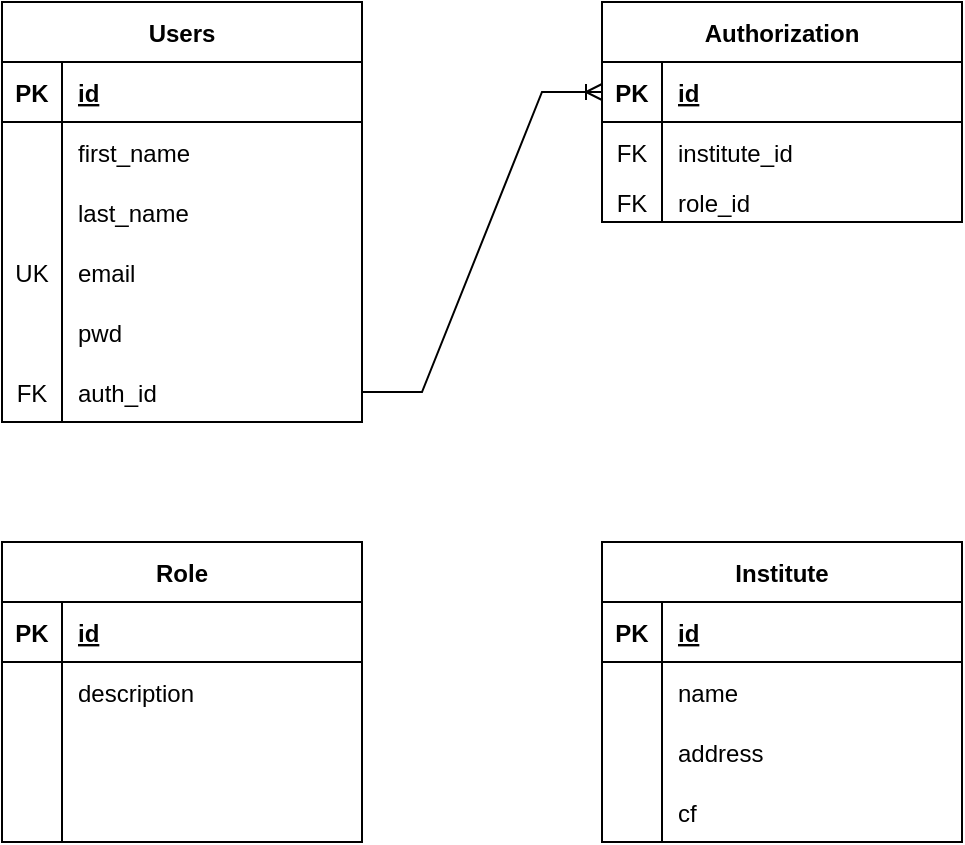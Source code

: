 <mxfile version="20.8.16" type="device"><diagram id="YWNUm8WiPIYt3Z_9OPDl" name="Pagina-1"><mxGraphModel dx="1434" dy="836" grid="1" gridSize="10" guides="1" tooltips="1" connect="1" arrows="1" fold="1" page="1" pageScale="1" pageWidth="827" pageHeight="1169" math="0" shadow="0"><root><mxCell id="0"/><mxCell id="1" parent="0"/><mxCell id="X6LnuKkfzw-Z2ueoj_f3-1" value="Users" style="shape=table;startSize=30;container=1;collapsible=1;childLayout=tableLayout;fixedRows=1;rowLines=0;fontStyle=1;align=center;resizeLast=1;" vertex="1" parent="1"><mxGeometry x="140" y="220" width="180" height="210" as="geometry"/></mxCell><mxCell id="X6LnuKkfzw-Z2ueoj_f3-2" value="" style="shape=tableRow;horizontal=0;startSize=0;swimlaneHead=0;swimlaneBody=0;fillColor=none;collapsible=0;dropTarget=0;points=[[0,0.5],[1,0.5]];portConstraint=eastwest;top=0;left=0;right=0;bottom=1;" vertex="1" parent="X6LnuKkfzw-Z2ueoj_f3-1"><mxGeometry y="30" width="180" height="30" as="geometry"/></mxCell><mxCell id="X6LnuKkfzw-Z2ueoj_f3-3" value="PK" style="shape=partialRectangle;connectable=0;fillColor=none;top=0;left=0;bottom=0;right=0;fontStyle=1;overflow=hidden;" vertex="1" parent="X6LnuKkfzw-Z2ueoj_f3-2"><mxGeometry width="30" height="30" as="geometry"><mxRectangle width="30" height="30" as="alternateBounds"/></mxGeometry></mxCell><mxCell id="X6LnuKkfzw-Z2ueoj_f3-4" value="id" style="shape=partialRectangle;connectable=0;fillColor=none;top=0;left=0;bottom=0;right=0;align=left;spacingLeft=6;fontStyle=5;overflow=hidden;" vertex="1" parent="X6LnuKkfzw-Z2ueoj_f3-2"><mxGeometry x="30" width="150" height="30" as="geometry"><mxRectangle width="150" height="30" as="alternateBounds"/></mxGeometry></mxCell><mxCell id="X6LnuKkfzw-Z2ueoj_f3-5" value="" style="shape=tableRow;horizontal=0;startSize=0;swimlaneHead=0;swimlaneBody=0;fillColor=none;collapsible=0;dropTarget=0;points=[[0,0.5],[1,0.5]];portConstraint=eastwest;top=0;left=0;right=0;bottom=0;" vertex="1" parent="X6LnuKkfzw-Z2ueoj_f3-1"><mxGeometry y="60" width="180" height="30" as="geometry"/></mxCell><mxCell id="X6LnuKkfzw-Z2ueoj_f3-6" value="" style="shape=partialRectangle;connectable=0;fillColor=none;top=0;left=0;bottom=0;right=0;editable=1;overflow=hidden;" vertex="1" parent="X6LnuKkfzw-Z2ueoj_f3-5"><mxGeometry width="30" height="30" as="geometry"><mxRectangle width="30" height="30" as="alternateBounds"/></mxGeometry></mxCell><mxCell id="X6LnuKkfzw-Z2ueoj_f3-7" value="first_name" style="shape=partialRectangle;connectable=0;fillColor=none;top=0;left=0;bottom=0;right=0;align=left;spacingLeft=6;overflow=hidden;" vertex="1" parent="X6LnuKkfzw-Z2ueoj_f3-5"><mxGeometry x="30" width="150" height="30" as="geometry"><mxRectangle width="150" height="30" as="alternateBounds"/></mxGeometry></mxCell><mxCell id="X6LnuKkfzw-Z2ueoj_f3-8" value="" style="shape=tableRow;horizontal=0;startSize=0;swimlaneHead=0;swimlaneBody=0;fillColor=none;collapsible=0;dropTarget=0;points=[[0,0.5],[1,0.5]];portConstraint=eastwest;top=0;left=0;right=0;bottom=0;" vertex="1" parent="X6LnuKkfzw-Z2ueoj_f3-1"><mxGeometry y="90" width="180" height="30" as="geometry"/></mxCell><mxCell id="X6LnuKkfzw-Z2ueoj_f3-9" value="" style="shape=partialRectangle;connectable=0;fillColor=none;top=0;left=0;bottom=0;right=0;editable=1;overflow=hidden;" vertex="1" parent="X6LnuKkfzw-Z2ueoj_f3-8"><mxGeometry width="30" height="30" as="geometry"><mxRectangle width="30" height="30" as="alternateBounds"/></mxGeometry></mxCell><mxCell id="X6LnuKkfzw-Z2ueoj_f3-10" value="last_name" style="shape=partialRectangle;connectable=0;fillColor=none;top=0;left=0;bottom=0;right=0;align=left;spacingLeft=6;overflow=hidden;" vertex="1" parent="X6LnuKkfzw-Z2ueoj_f3-8"><mxGeometry x="30" width="150" height="30" as="geometry"><mxRectangle width="150" height="30" as="alternateBounds"/></mxGeometry></mxCell><mxCell id="X6LnuKkfzw-Z2ueoj_f3-23" value="" style="shape=tableRow;horizontal=0;startSize=0;swimlaneHead=0;swimlaneBody=0;fillColor=none;collapsible=0;dropTarget=0;points=[[0,0.5],[1,0.5]];portConstraint=eastwest;top=0;left=0;right=0;bottom=0;" vertex="1" parent="X6LnuKkfzw-Z2ueoj_f3-1"><mxGeometry y="120" width="180" height="30" as="geometry"/></mxCell><mxCell id="X6LnuKkfzw-Z2ueoj_f3-24" value="UK" style="shape=partialRectangle;connectable=0;fillColor=none;top=0;left=0;bottom=0;right=0;editable=1;overflow=hidden;" vertex="1" parent="X6LnuKkfzw-Z2ueoj_f3-23"><mxGeometry width="30" height="30" as="geometry"><mxRectangle width="30" height="30" as="alternateBounds"/></mxGeometry></mxCell><mxCell id="X6LnuKkfzw-Z2ueoj_f3-25" value="email" style="shape=partialRectangle;connectable=0;fillColor=none;top=0;left=0;bottom=0;right=0;align=left;spacingLeft=6;overflow=hidden;" vertex="1" parent="X6LnuKkfzw-Z2ueoj_f3-23"><mxGeometry x="30" width="150" height="30" as="geometry"><mxRectangle width="150" height="30" as="alternateBounds"/></mxGeometry></mxCell><mxCell id="X6LnuKkfzw-Z2ueoj_f3-26" value="" style="shape=tableRow;horizontal=0;startSize=0;swimlaneHead=0;swimlaneBody=0;fillColor=none;collapsible=0;dropTarget=0;points=[[0,0.5],[1,0.5]];portConstraint=eastwest;top=0;left=0;right=0;bottom=0;" vertex="1" parent="X6LnuKkfzw-Z2ueoj_f3-1"><mxGeometry y="150" width="180" height="30" as="geometry"/></mxCell><mxCell id="X6LnuKkfzw-Z2ueoj_f3-27" value="" style="shape=partialRectangle;connectable=0;fillColor=none;top=0;left=0;bottom=0;right=0;editable=1;overflow=hidden;" vertex="1" parent="X6LnuKkfzw-Z2ueoj_f3-26"><mxGeometry width="30" height="30" as="geometry"><mxRectangle width="30" height="30" as="alternateBounds"/></mxGeometry></mxCell><mxCell id="X6LnuKkfzw-Z2ueoj_f3-28" value="pwd" style="shape=partialRectangle;connectable=0;fillColor=none;top=0;left=0;bottom=0;right=0;align=left;spacingLeft=6;overflow=hidden;" vertex="1" parent="X6LnuKkfzw-Z2ueoj_f3-26"><mxGeometry x="30" width="150" height="30" as="geometry"><mxRectangle width="150" height="30" as="alternateBounds"/></mxGeometry></mxCell><mxCell id="X6LnuKkfzw-Z2ueoj_f3-11" value="" style="shape=tableRow;horizontal=0;startSize=0;swimlaneHead=0;swimlaneBody=0;fillColor=none;collapsible=0;dropTarget=0;points=[[0,0.5],[1,0.5]];portConstraint=eastwest;top=0;left=0;right=0;bottom=0;" vertex="1" parent="X6LnuKkfzw-Z2ueoj_f3-1"><mxGeometry y="180" width="180" height="30" as="geometry"/></mxCell><mxCell id="X6LnuKkfzw-Z2ueoj_f3-12" value="FK" style="shape=partialRectangle;connectable=0;fillColor=none;top=0;left=0;bottom=0;right=0;editable=1;overflow=hidden;" vertex="1" parent="X6LnuKkfzw-Z2ueoj_f3-11"><mxGeometry width="30" height="30" as="geometry"><mxRectangle width="30" height="30" as="alternateBounds"/></mxGeometry></mxCell><mxCell id="X6LnuKkfzw-Z2ueoj_f3-13" value="auth_id" style="shape=partialRectangle;connectable=0;fillColor=none;top=0;left=0;bottom=0;right=0;align=left;spacingLeft=6;overflow=hidden;" vertex="1" parent="X6LnuKkfzw-Z2ueoj_f3-11"><mxGeometry x="30" width="150" height="30" as="geometry"><mxRectangle width="150" height="30" as="alternateBounds"/></mxGeometry></mxCell><mxCell id="X6LnuKkfzw-Z2ueoj_f3-46" value="Authorization" style="shape=table;startSize=30;container=1;collapsible=1;childLayout=tableLayout;fixedRows=1;rowLines=0;fontStyle=1;align=center;resizeLast=1;" vertex="1" parent="1"><mxGeometry x="440" y="220" width="180" height="110" as="geometry"/></mxCell><mxCell id="X6LnuKkfzw-Z2ueoj_f3-47" value="" style="shape=tableRow;horizontal=0;startSize=0;swimlaneHead=0;swimlaneBody=0;fillColor=none;collapsible=0;dropTarget=0;points=[[0,0.5],[1,0.5]];portConstraint=eastwest;top=0;left=0;right=0;bottom=1;" vertex="1" parent="X6LnuKkfzw-Z2ueoj_f3-46"><mxGeometry y="30" width="180" height="30" as="geometry"/></mxCell><mxCell id="X6LnuKkfzw-Z2ueoj_f3-48" value="PK" style="shape=partialRectangle;connectable=0;fillColor=none;top=0;left=0;bottom=0;right=0;fontStyle=1;overflow=hidden;" vertex="1" parent="X6LnuKkfzw-Z2ueoj_f3-47"><mxGeometry width="30" height="30" as="geometry"><mxRectangle width="30" height="30" as="alternateBounds"/></mxGeometry></mxCell><mxCell id="X6LnuKkfzw-Z2ueoj_f3-49" value="id" style="shape=partialRectangle;connectable=0;fillColor=none;top=0;left=0;bottom=0;right=0;align=left;spacingLeft=6;fontStyle=5;overflow=hidden;" vertex="1" parent="X6LnuKkfzw-Z2ueoj_f3-47"><mxGeometry x="30" width="150" height="30" as="geometry"><mxRectangle width="150" height="30" as="alternateBounds"/></mxGeometry></mxCell><mxCell id="X6LnuKkfzw-Z2ueoj_f3-50" value="" style="shape=tableRow;horizontal=0;startSize=0;swimlaneHead=0;swimlaneBody=0;fillColor=none;collapsible=0;dropTarget=0;points=[[0,0.5],[1,0.5]];portConstraint=eastwest;top=0;left=0;right=0;bottom=0;" vertex="1" parent="X6LnuKkfzw-Z2ueoj_f3-46"><mxGeometry y="60" width="180" height="30" as="geometry"/></mxCell><mxCell id="X6LnuKkfzw-Z2ueoj_f3-51" value="FK" style="shape=partialRectangle;connectable=0;fillColor=none;top=0;left=0;bottom=0;right=0;editable=1;overflow=hidden;" vertex="1" parent="X6LnuKkfzw-Z2ueoj_f3-50"><mxGeometry width="30" height="30" as="geometry"><mxRectangle width="30" height="30" as="alternateBounds"/></mxGeometry></mxCell><mxCell id="X6LnuKkfzw-Z2ueoj_f3-52" value="institute_id" style="shape=partialRectangle;connectable=0;fillColor=none;top=0;left=0;bottom=0;right=0;align=left;spacingLeft=6;overflow=hidden;" vertex="1" parent="X6LnuKkfzw-Z2ueoj_f3-50"><mxGeometry x="30" width="150" height="30" as="geometry"><mxRectangle width="150" height="30" as="alternateBounds"/></mxGeometry></mxCell><mxCell id="X6LnuKkfzw-Z2ueoj_f3-56" value="" style="shape=tableRow;horizontal=0;startSize=0;swimlaneHead=0;swimlaneBody=0;fillColor=none;collapsible=0;dropTarget=0;points=[[0,0.5],[1,0.5]];portConstraint=eastwest;top=0;left=0;right=0;bottom=0;" vertex="1" parent="X6LnuKkfzw-Z2ueoj_f3-46"><mxGeometry y="90" width="180" height="20" as="geometry"/></mxCell><mxCell id="X6LnuKkfzw-Z2ueoj_f3-57" value="FK" style="shape=partialRectangle;connectable=0;fillColor=none;top=0;left=0;bottom=0;right=0;editable=1;overflow=hidden;" vertex="1" parent="X6LnuKkfzw-Z2ueoj_f3-56"><mxGeometry width="30" height="20" as="geometry"><mxRectangle width="30" height="20" as="alternateBounds"/></mxGeometry></mxCell><mxCell id="X6LnuKkfzw-Z2ueoj_f3-58" value="role_id" style="shape=partialRectangle;connectable=0;fillColor=none;top=0;left=0;bottom=0;right=0;align=left;spacingLeft=6;overflow=hidden;" vertex="1" parent="X6LnuKkfzw-Z2ueoj_f3-56"><mxGeometry x="30" width="150" height="20" as="geometry"><mxRectangle width="150" height="20" as="alternateBounds"/></mxGeometry></mxCell><mxCell id="X6LnuKkfzw-Z2ueoj_f3-59" value="Institute" style="shape=table;startSize=30;container=1;collapsible=1;childLayout=tableLayout;fixedRows=1;rowLines=0;fontStyle=1;align=center;resizeLast=1;" vertex="1" parent="1"><mxGeometry x="440" y="490" width="180" height="150" as="geometry"/></mxCell><mxCell id="X6LnuKkfzw-Z2ueoj_f3-60" value="" style="shape=tableRow;horizontal=0;startSize=0;swimlaneHead=0;swimlaneBody=0;fillColor=none;collapsible=0;dropTarget=0;points=[[0,0.5],[1,0.5]];portConstraint=eastwest;top=0;left=0;right=0;bottom=1;" vertex="1" parent="X6LnuKkfzw-Z2ueoj_f3-59"><mxGeometry y="30" width="180" height="30" as="geometry"/></mxCell><mxCell id="X6LnuKkfzw-Z2ueoj_f3-61" value="PK" style="shape=partialRectangle;connectable=0;fillColor=none;top=0;left=0;bottom=0;right=0;fontStyle=1;overflow=hidden;" vertex="1" parent="X6LnuKkfzw-Z2ueoj_f3-60"><mxGeometry width="30" height="30" as="geometry"><mxRectangle width="30" height="30" as="alternateBounds"/></mxGeometry></mxCell><mxCell id="X6LnuKkfzw-Z2ueoj_f3-62" value="id" style="shape=partialRectangle;connectable=0;fillColor=none;top=0;left=0;bottom=0;right=0;align=left;spacingLeft=6;fontStyle=5;overflow=hidden;" vertex="1" parent="X6LnuKkfzw-Z2ueoj_f3-60"><mxGeometry x="30" width="150" height="30" as="geometry"><mxRectangle width="150" height="30" as="alternateBounds"/></mxGeometry></mxCell><mxCell id="X6LnuKkfzw-Z2ueoj_f3-63" value="" style="shape=tableRow;horizontal=0;startSize=0;swimlaneHead=0;swimlaneBody=0;fillColor=none;collapsible=0;dropTarget=0;points=[[0,0.5],[1,0.5]];portConstraint=eastwest;top=0;left=0;right=0;bottom=0;" vertex="1" parent="X6LnuKkfzw-Z2ueoj_f3-59"><mxGeometry y="60" width="180" height="30" as="geometry"/></mxCell><mxCell id="X6LnuKkfzw-Z2ueoj_f3-64" value="" style="shape=partialRectangle;connectable=0;fillColor=none;top=0;left=0;bottom=0;right=0;editable=1;overflow=hidden;" vertex="1" parent="X6LnuKkfzw-Z2ueoj_f3-63"><mxGeometry width="30" height="30" as="geometry"><mxRectangle width="30" height="30" as="alternateBounds"/></mxGeometry></mxCell><mxCell id="X6LnuKkfzw-Z2ueoj_f3-65" value="name" style="shape=partialRectangle;connectable=0;fillColor=none;top=0;left=0;bottom=0;right=0;align=left;spacingLeft=6;overflow=hidden;" vertex="1" parent="X6LnuKkfzw-Z2ueoj_f3-63"><mxGeometry x="30" width="150" height="30" as="geometry"><mxRectangle width="150" height="30" as="alternateBounds"/></mxGeometry></mxCell><mxCell id="X6LnuKkfzw-Z2ueoj_f3-66" value="" style="shape=tableRow;horizontal=0;startSize=0;swimlaneHead=0;swimlaneBody=0;fillColor=none;collapsible=0;dropTarget=0;points=[[0,0.5],[1,0.5]];portConstraint=eastwest;top=0;left=0;right=0;bottom=0;" vertex="1" parent="X6LnuKkfzw-Z2ueoj_f3-59"><mxGeometry y="90" width="180" height="30" as="geometry"/></mxCell><mxCell id="X6LnuKkfzw-Z2ueoj_f3-67" value="" style="shape=partialRectangle;connectable=0;fillColor=none;top=0;left=0;bottom=0;right=0;editable=1;overflow=hidden;" vertex="1" parent="X6LnuKkfzw-Z2ueoj_f3-66"><mxGeometry width="30" height="30" as="geometry"><mxRectangle width="30" height="30" as="alternateBounds"/></mxGeometry></mxCell><mxCell id="X6LnuKkfzw-Z2ueoj_f3-68" value="address" style="shape=partialRectangle;connectable=0;fillColor=none;top=0;left=0;bottom=0;right=0;align=left;spacingLeft=6;overflow=hidden;" vertex="1" parent="X6LnuKkfzw-Z2ueoj_f3-66"><mxGeometry x="30" width="150" height="30" as="geometry"><mxRectangle width="150" height="30" as="alternateBounds"/></mxGeometry></mxCell><mxCell id="X6LnuKkfzw-Z2ueoj_f3-69" value="" style="shape=tableRow;horizontal=0;startSize=0;swimlaneHead=0;swimlaneBody=0;fillColor=none;collapsible=0;dropTarget=0;points=[[0,0.5],[1,0.5]];portConstraint=eastwest;top=0;left=0;right=0;bottom=0;" vertex="1" parent="X6LnuKkfzw-Z2ueoj_f3-59"><mxGeometry y="120" width="180" height="30" as="geometry"/></mxCell><mxCell id="X6LnuKkfzw-Z2ueoj_f3-70" value="" style="shape=partialRectangle;connectable=0;fillColor=none;top=0;left=0;bottom=0;right=0;editable=1;overflow=hidden;" vertex="1" parent="X6LnuKkfzw-Z2ueoj_f3-69"><mxGeometry width="30" height="30" as="geometry"><mxRectangle width="30" height="30" as="alternateBounds"/></mxGeometry></mxCell><mxCell id="X6LnuKkfzw-Z2ueoj_f3-71" value="cf" style="shape=partialRectangle;connectable=0;fillColor=none;top=0;left=0;bottom=0;right=0;align=left;spacingLeft=6;overflow=hidden;" vertex="1" parent="X6LnuKkfzw-Z2ueoj_f3-69"><mxGeometry x="30" width="150" height="30" as="geometry"><mxRectangle width="150" height="30" as="alternateBounds"/></mxGeometry></mxCell><mxCell id="X6LnuKkfzw-Z2ueoj_f3-72" value="" style="edgeStyle=entityRelationEdgeStyle;fontSize=12;html=1;endArrow=ERoneToMany;rounded=0;exitX=1;exitY=0.5;exitDx=0;exitDy=0;entryX=0;entryY=0.5;entryDx=0;entryDy=0;" edge="1" parent="1" source="X6LnuKkfzw-Z2ueoj_f3-11" target="X6LnuKkfzw-Z2ueoj_f3-47"><mxGeometry width="100" height="100" relative="1" as="geometry"><mxPoint x="380" y="280" as="sourcePoint"/><mxPoint x="480" y="180" as="targetPoint"/></mxGeometry></mxCell><mxCell id="X6LnuKkfzw-Z2ueoj_f3-73" value="Role" style="shape=table;startSize=30;container=1;collapsible=1;childLayout=tableLayout;fixedRows=1;rowLines=0;fontStyle=1;align=center;resizeLast=1;" vertex="1" parent="1"><mxGeometry x="140" y="490" width="180" height="150" as="geometry"/></mxCell><mxCell id="X6LnuKkfzw-Z2ueoj_f3-74" value="" style="shape=tableRow;horizontal=0;startSize=0;swimlaneHead=0;swimlaneBody=0;fillColor=none;collapsible=0;dropTarget=0;points=[[0,0.5],[1,0.5]];portConstraint=eastwest;top=0;left=0;right=0;bottom=1;" vertex="1" parent="X6LnuKkfzw-Z2ueoj_f3-73"><mxGeometry y="30" width="180" height="30" as="geometry"/></mxCell><mxCell id="X6LnuKkfzw-Z2ueoj_f3-75" value="PK" style="shape=partialRectangle;connectable=0;fillColor=none;top=0;left=0;bottom=0;right=0;fontStyle=1;overflow=hidden;" vertex="1" parent="X6LnuKkfzw-Z2ueoj_f3-74"><mxGeometry width="30" height="30" as="geometry"><mxRectangle width="30" height="30" as="alternateBounds"/></mxGeometry></mxCell><mxCell id="X6LnuKkfzw-Z2ueoj_f3-76" value="id" style="shape=partialRectangle;connectable=0;fillColor=none;top=0;left=0;bottom=0;right=0;align=left;spacingLeft=6;fontStyle=5;overflow=hidden;" vertex="1" parent="X6LnuKkfzw-Z2ueoj_f3-74"><mxGeometry x="30" width="150" height="30" as="geometry"><mxRectangle width="150" height="30" as="alternateBounds"/></mxGeometry></mxCell><mxCell id="X6LnuKkfzw-Z2ueoj_f3-77" value="" style="shape=tableRow;horizontal=0;startSize=0;swimlaneHead=0;swimlaneBody=0;fillColor=none;collapsible=0;dropTarget=0;points=[[0,0.5],[1,0.5]];portConstraint=eastwest;top=0;left=0;right=0;bottom=0;" vertex="1" parent="X6LnuKkfzw-Z2ueoj_f3-73"><mxGeometry y="60" width="180" height="30" as="geometry"/></mxCell><mxCell id="X6LnuKkfzw-Z2ueoj_f3-78" value="" style="shape=partialRectangle;connectable=0;fillColor=none;top=0;left=0;bottom=0;right=0;editable=1;overflow=hidden;" vertex="1" parent="X6LnuKkfzw-Z2ueoj_f3-77"><mxGeometry width="30" height="30" as="geometry"><mxRectangle width="30" height="30" as="alternateBounds"/></mxGeometry></mxCell><mxCell id="X6LnuKkfzw-Z2ueoj_f3-79" value="description" style="shape=partialRectangle;connectable=0;fillColor=none;top=0;left=0;bottom=0;right=0;align=left;spacingLeft=6;overflow=hidden;" vertex="1" parent="X6LnuKkfzw-Z2ueoj_f3-77"><mxGeometry x="30" width="150" height="30" as="geometry"><mxRectangle width="150" height="30" as="alternateBounds"/></mxGeometry></mxCell><mxCell id="X6LnuKkfzw-Z2ueoj_f3-80" value="" style="shape=tableRow;horizontal=0;startSize=0;swimlaneHead=0;swimlaneBody=0;fillColor=none;collapsible=0;dropTarget=0;points=[[0,0.5],[1,0.5]];portConstraint=eastwest;top=0;left=0;right=0;bottom=0;" vertex="1" parent="X6LnuKkfzw-Z2ueoj_f3-73"><mxGeometry y="90" width="180" height="30" as="geometry"/></mxCell><mxCell id="X6LnuKkfzw-Z2ueoj_f3-81" value="" style="shape=partialRectangle;connectable=0;fillColor=none;top=0;left=0;bottom=0;right=0;editable=1;overflow=hidden;" vertex="1" parent="X6LnuKkfzw-Z2ueoj_f3-80"><mxGeometry width="30" height="30" as="geometry"><mxRectangle width="30" height="30" as="alternateBounds"/></mxGeometry></mxCell><mxCell id="X6LnuKkfzw-Z2ueoj_f3-82" value="" style="shape=partialRectangle;connectable=0;fillColor=none;top=0;left=0;bottom=0;right=0;align=left;spacingLeft=6;overflow=hidden;" vertex="1" parent="X6LnuKkfzw-Z2ueoj_f3-80"><mxGeometry x="30" width="150" height="30" as="geometry"><mxRectangle width="150" height="30" as="alternateBounds"/></mxGeometry></mxCell><mxCell id="X6LnuKkfzw-Z2ueoj_f3-83" value="" style="shape=tableRow;horizontal=0;startSize=0;swimlaneHead=0;swimlaneBody=0;fillColor=none;collapsible=0;dropTarget=0;points=[[0,0.5],[1,0.5]];portConstraint=eastwest;top=0;left=0;right=0;bottom=0;" vertex="1" parent="X6LnuKkfzw-Z2ueoj_f3-73"><mxGeometry y="120" width="180" height="30" as="geometry"/></mxCell><mxCell id="X6LnuKkfzw-Z2ueoj_f3-84" value="" style="shape=partialRectangle;connectable=0;fillColor=none;top=0;left=0;bottom=0;right=0;editable=1;overflow=hidden;" vertex="1" parent="X6LnuKkfzw-Z2ueoj_f3-83"><mxGeometry width="30" height="30" as="geometry"><mxRectangle width="30" height="30" as="alternateBounds"/></mxGeometry></mxCell><mxCell id="X6LnuKkfzw-Z2ueoj_f3-85" value="" style="shape=partialRectangle;connectable=0;fillColor=none;top=0;left=0;bottom=0;right=0;align=left;spacingLeft=6;overflow=hidden;" vertex="1" parent="X6LnuKkfzw-Z2ueoj_f3-83"><mxGeometry x="30" width="150" height="30" as="geometry"><mxRectangle width="150" height="30" as="alternateBounds"/></mxGeometry></mxCell></root></mxGraphModel></diagram></mxfile>
